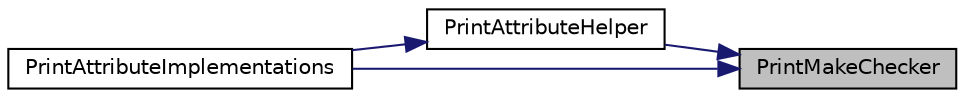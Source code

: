 digraph "PrintMakeChecker"
{
 // LATEX_PDF_SIZE
  edge [fontname="Helvetica",fontsize="10",labelfontname="Helvetica",labelfontsize="10"];
  node [fontname="Helvetica",fontsize="10",shape=record];
  rankdir="RL";
  Node1 [label="PrintMakeChecker",height=0.2,width=0.4,color="black", fillcolor="grey75", style="filled", fontcolor="black",tooltip="Print the AttributeValue MakeChecker documentation for a class."];
  Node1 -> Node2 [dir="back",color="midnightblue",fontsize="10",style="solid",fontname="Helvetica"];
  Node2 [label="PrintAttributeHelper",height=0.2,width=0.4,color="black", fillcolor="white", style="filled",URL="$print-introspected-doxygen_8cc.html#a48f2295ab01c70e098c9003cc7a63638",tooltip="Print documentation corresponding to use of the ATTRIBUTE_HELPER_HEADER macro or ATTRIBUTE_VALUE_DEFI..."];
  Node2 -> Node3 [dir="back",color="midnightblue",fontsize="10",style="solid",fontname="Helvetica"];
  Node3 [label="PrintAttributeImplementations",height=0.2,width=0.4,color="black", fillcolor="white", style="filled",URL="$print-introspected-doxygen_8cc.html#a9a91ec3f5b65207a9c9ecec523ce7b0d",tooltip="Print documentation for Attribute implementations."];
  Node1 -> Node3 [dir="back",color="midnightblue",fontsize="10",style="solid",fontname="Helvetica"];
}
